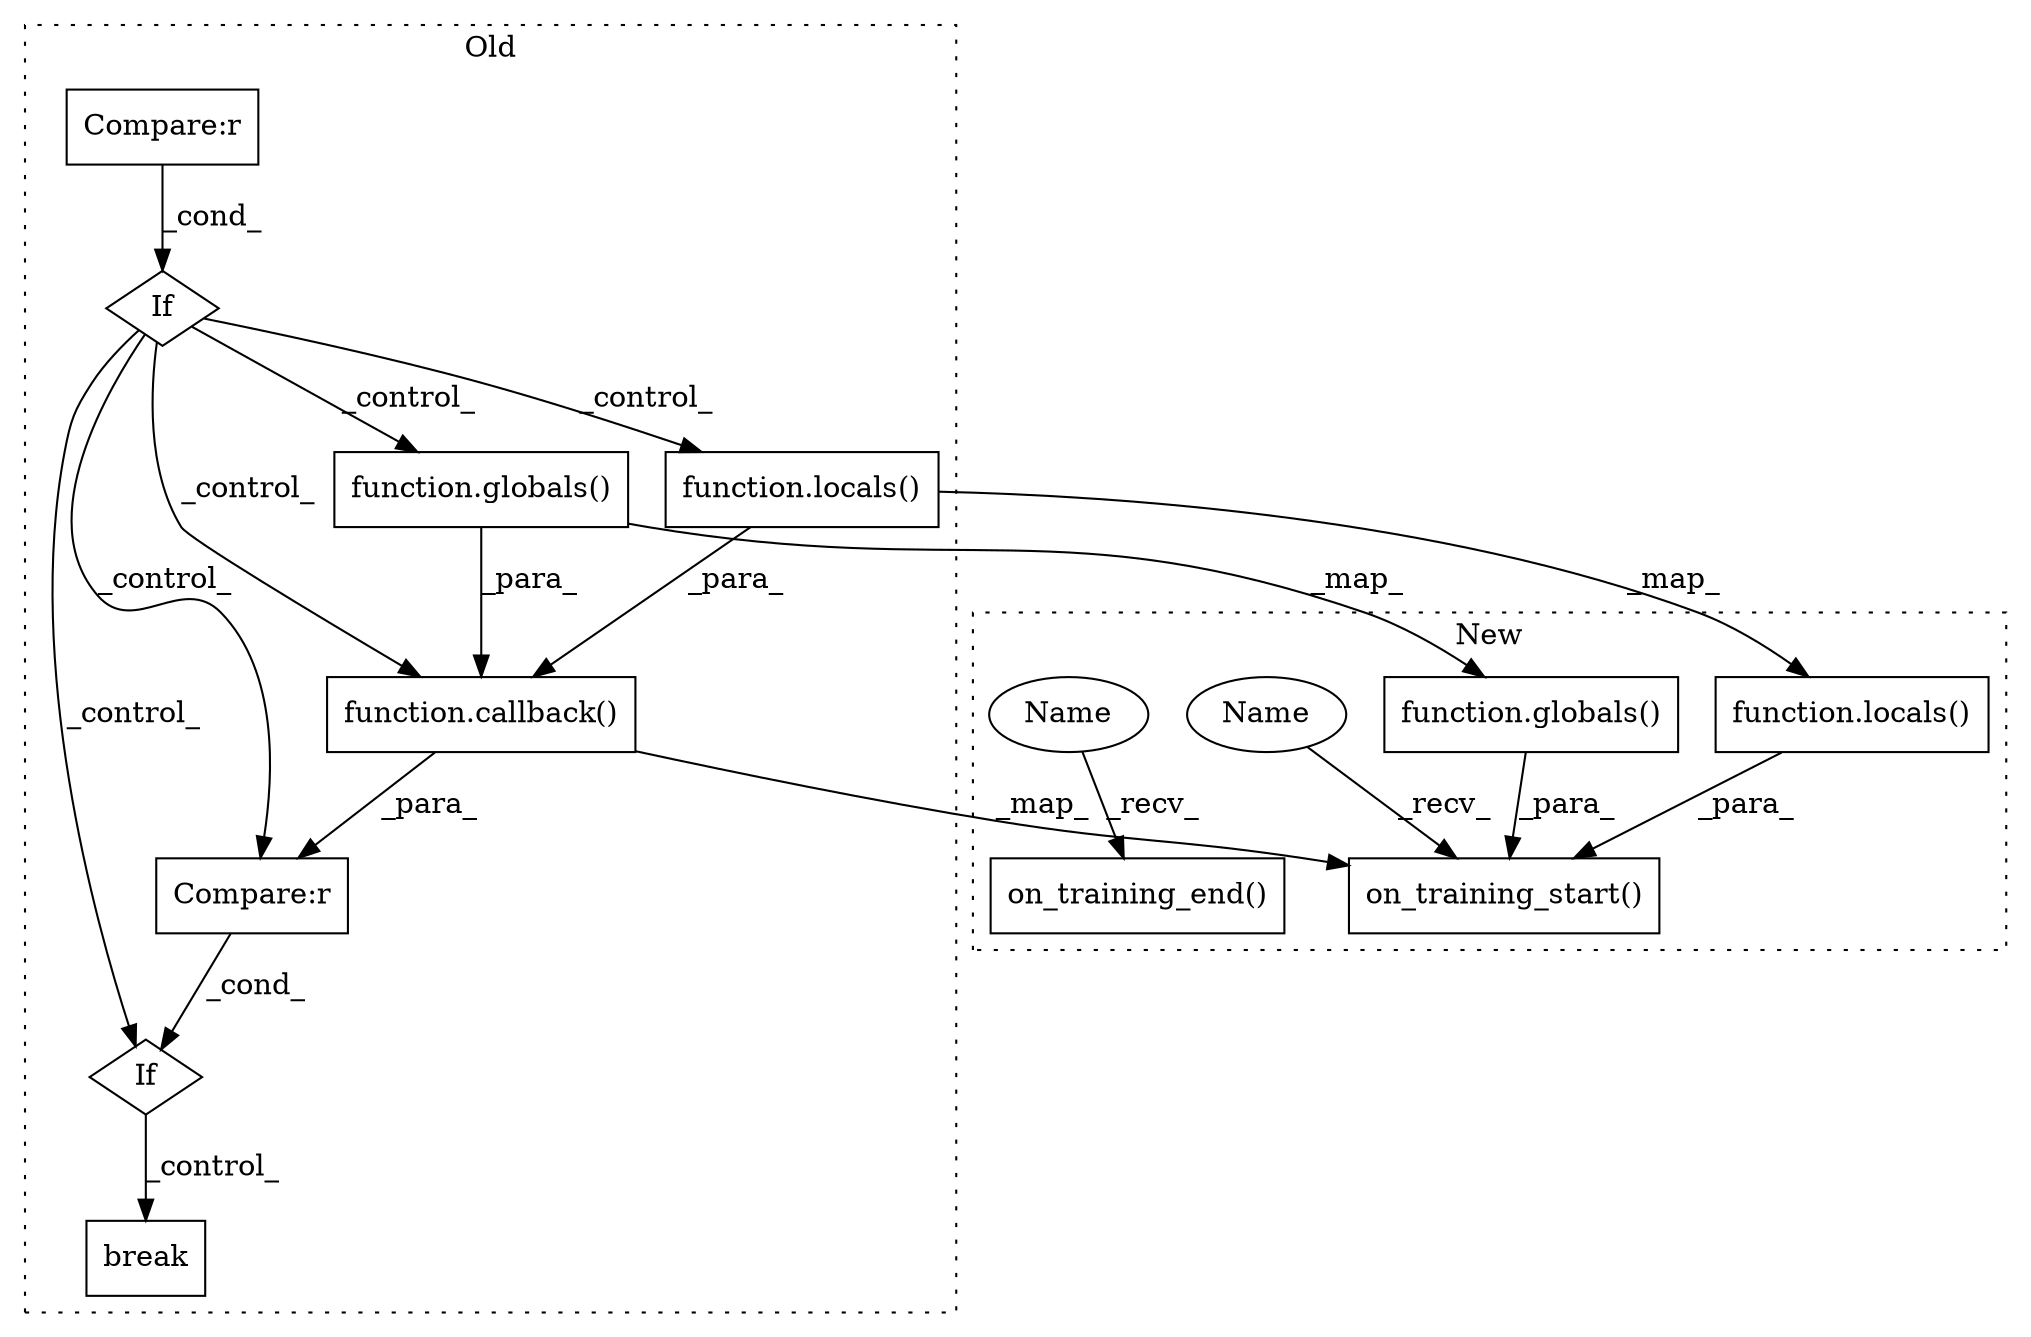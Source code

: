 digraph G {
subgraph cluster0 {
1 [label="function.callback()" a="75" s="12616,12644" l="9,1" shape="box"];
4 [label="If" a="96" s="12613" l="3" shape="diamond"];
6 [label="function.locals()" a="75" s="12625" l="8" shape="box"];
7 [label="If" a="96" s="12488" l="3" shape="diamond"];
8 [label="Compare:r" a="40" s="12491" l="20" shape="box"];
9 [label="Compare:r" a="40" s="12616" l="38" shape="box"];
10 [label="break" a="94" s="12676" l="5" shape="box"];
12 [label="function.globals()" a="75" s="12635" l="9" shape="box"];
label = "Old";
style="dotted";
}
subgraph cluster1 {
2 [label="on_training_start()" a="75" s="12451,12497" l="27,1" shape="box"];
3 [label="on_training_end()" a="75" s="14568" l="26" shape="box"];
5 [label="function.locals()" a="75" s="12478" l="8" shape="box"];
11 [label="function.globals()" a="75" s="12488" l="9" shape="box"];
13 [label="Name" a="87" s="12451" l="8" shape="ellipse"];
14 [label="Name" a="87" s="14568" l="8" shape="ellipse"];
label = "New";
style="dotted";
}
1 -> 2 [label="_map_"];
1 -> 9 [label="_para_"];
4 -> 10 [label="_control_"];
5 -> 2 [label="_para_"];
6 -> 5 [label="_map_"];
6 -> 1 [label="_para_"];
7 -> 1 [label="_control_"];
7 -> 12 [label="_control_"];
7 -> 9 [label="_control_"];
7 -> 6 [label="_control_"];
7 -> 4 [label="_control_"];
8 -> 7 [label="_cond_"];
9 -> 4 [label="_cond_"];
11 -> 2 [label="_para_"];
12 -> 11 [label="_map_"];
12 -> 1 [label="_para_"];
13 -> 2 [label="_recv_"];
14 -> 3 [label="_recv_"];
}